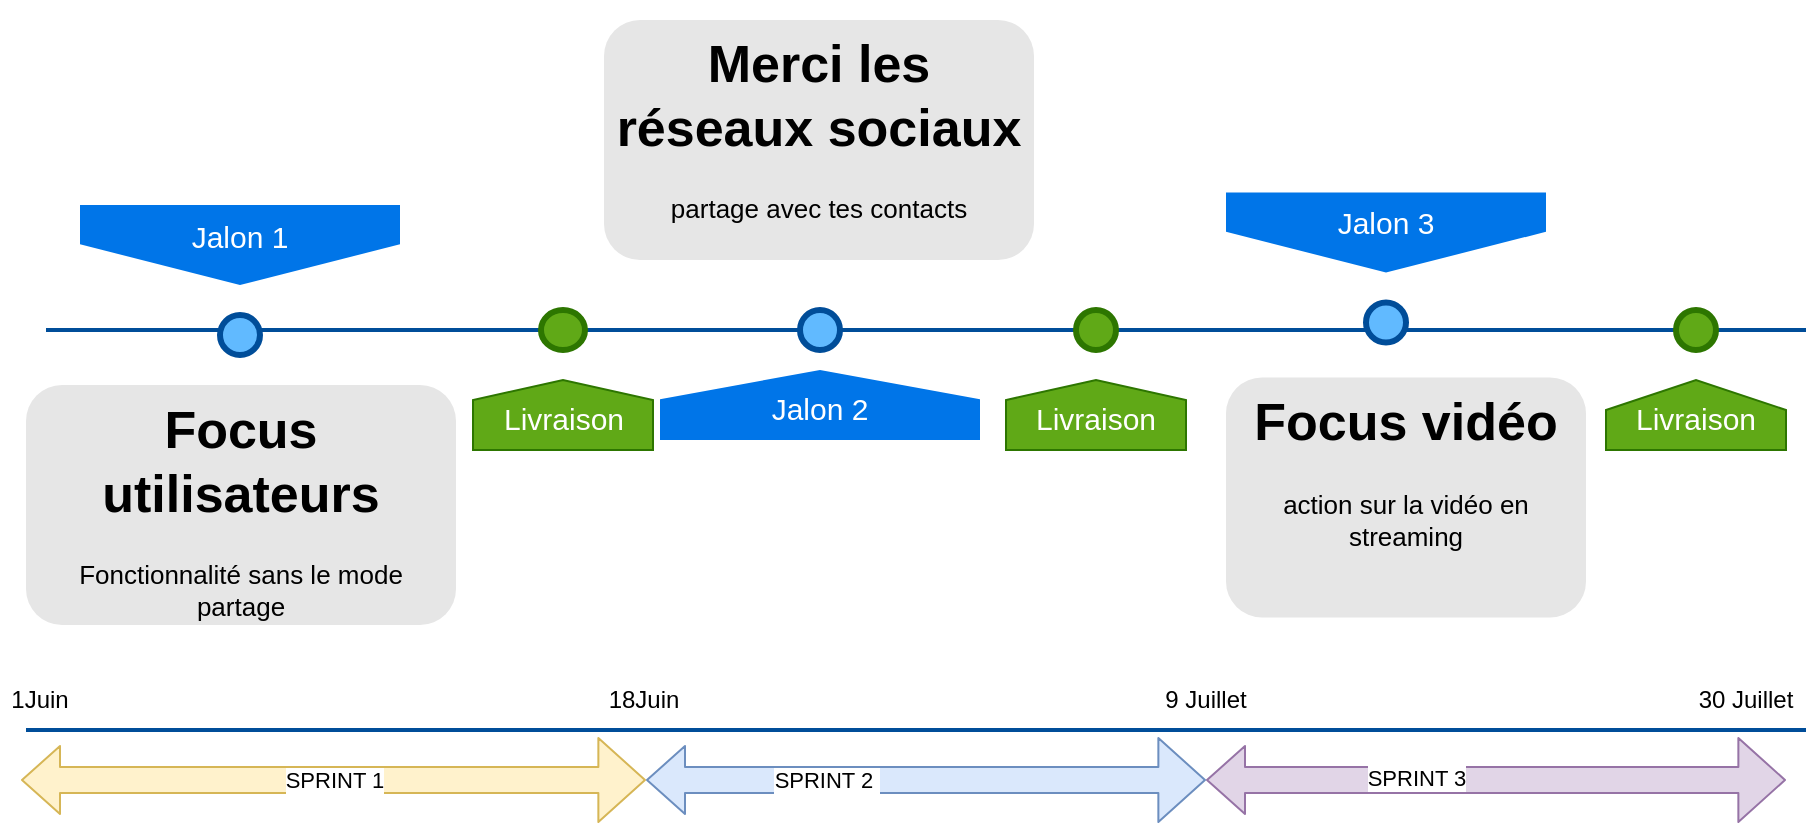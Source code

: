 <mxfile version="14.7.6" type="device"><diagram name="Page-1" id="82e54ff1-d628-8f03-85c4-9753963a91cd"><mxGraphModel dx="806" dy="490" grid="1" gridSize="10" guides="1" tooltips="1" connect="1" arrows="1" fold="1" page="1" pageScale="1" pageWidth="1100" pageHeight="850" background="none" math="0" shadow="0"><root><mxCell id="0"/><mxCell id="1" parent="0"/><mxCell id="4ec97bd9e5d20128-1" value="" style="line;strokeWidth=2;html=1;fillColor=none;fontSize=28;fontColor=#004D99;strokeColor=#004D99;" parent="1" vertex="1"><mxGeometry x="40" y="400" width="880" height="10" as="geometry"/></mxCell><mxCell id="4ec97bd9e5d20128-5" value="Jalon 1" style="shape=offPageConnector;whiteSpace=wrap;html=1;fillColor=#0075E8;fontSize=15;fontColor=#FFFFFF;size=0.509;verticalAlign=top;strokeColor=none;" parent="1" vertex="1"><mxGeometry x="57" y="342.5" width="160" height="40" as="geometry"/></mxCell><mxCell id="4ec97bd9e5d20128-6" value="&lt;span&gt;&lt;font style=&quot;vertical-align: inherit&quot;&gt;&lt;font style=&quot;vertical-align: inherit&quot;&gt;&lt;font style=&quot;vertical-align: inherit&quot;&gt;&lt;font style=&quot;vertical-align: inherit&quot;&gt;Jalon 3&lt;/font&gt;&lt;/font&gt;&lt;/font&gt;&lt;/font&gt;&lt;/span&gt;" style="shape=offPageConnector;whiteSpace=wrap;html=1;fillColor=#0075E8;fontSize=15;fontColor=#FFFFFF;size=0.509;verticalAlign=top;strokeColor=none;" parent="1" vertex="1"><mxGeometry x="630" y="336.25" width="160" height="40" as="geometry"/></mxCell><mxCell id="4ec97bd9e5d20128-7" value="&lt;font style=&quot;vertical-align: inherit&quot;&gt;&lt;font style=&quot;vertical-align: inherit&quot;&gt;Jalon 2&lt;/font&gt;&lt;/font&gt;" style="shape=offPageConnector;whiteSpace=wrap;html=1;fillColor=#0075E8;fontSize=15;fontColor=#FFFFFF;size=0.418;flipV=1;verticalAlign=bottom;strokeColor=none;spacingBottom=4;" parent="1" vertex="1"><mxGeometry x="347" y="425" width="160" height="35" as="geometry"/></mxCell><mxCell id="4ec97bd9e5d20128-8" value="&lt;font style=&quot;vertical-align: inherit&quot;&gt;&lt;font style=&quot;vertical-align: inherit&quot;&gt;Livraison&lt;/font&gt;&lt;/font&gt;" style="shape=offPageConnector;whiteSpace=wrap;html=1;fillColor=#60a917;fontSize=15;size=0.429;flipV=1;verticalAlign=bottom;strokeColor=#2D7600;spacingBottom=4;fontColor=#ffffff;" parent="1" vertex="1"><mxGeometry x="820" y="430" width="90" height="35" as="geometry"/></mxCell><mxCell id="4ec97bd9e5d20128-9" value="" style="ellipse;whiteSpace=wrap;html=1;fillColor=#61BAFF;fontSize=28;fontColor=#004D99;strokeWidth=3;strokeColor=#004D99;" parent="1" vertex="1"><mxGeometry x="127" y="397.5" width="20" height="20" as="geometry"/></mxCell><mxCell id="4ec97bd9e5d20128-10" value="" style="ellipse;whiteSpace=wrap;html=1;fillColor=#61BAFF;fontSize=28;fontColor=#004D99;strokeWidth=3;strokeColor=#004D99;" parent="1" vertex="1"><mxGeometry x="417" y="395" width="20" height="20" as="geometry"/></mxCell><mxCell id="4ec97bd9e5d20128-11" value="" style="ellipse;whiteSpace=wrap;html=1;fillColor=#61BAFF;fontSize=28;fontColor=#004D99;strokeWidth=3;strokeColor=#004D99;" parent="1" vertex="1"><mxGeometry x="700" y="391.25" width="20" height="20" as="geometry"/></mxCell><mxCell id="4ec97bd9e5d20128-13" value="" style="ellipse;whiteSpace=wrap;html=1;fillColor=#60a917;fontSize=28;fontColor=#ffffff;strokeWidth=3;strokeColor=#2D7600;" parent="1" vertex="1"><mxGeometry x="855" y="395" width="20" height="20" as="geometry"/></mxCell><mxCell id="4ec97bd9e5d20128-14" value="&lt;h1&gt;&lt;font style=&quot;vertical-align: inherit&quot;&gt;&lt;font style=&quot;vertical-align: inherit&quot;&gt;&lt;font style=&quot;vertical-align: inherit&quot;&gt;&lt;font style=&quot;vertical-align: inherit&quot;&gt;Focus utilisateurs&lt;/font&gt;&lt;/font&gt;&lt;/font&gt;&lt;/font&gt;&lt;/h1&gt;&lt;div&gt;&lt;font style=&quot;vertical-align: inherit&quot;&gt;&lt;font style=&quot;vertical-align: inherit&quot;&gt;&lt;font style=&quot;vertical-align: inherit&quot;&gt;&lt;font style=&quot;vertical-align: inherit&quot;&gt;&lt;font style=&quot;vertical-align: inherit&quot;&gt;&lt;font style=&quot;vertical-align: inherit&quot;&gt;Fonctionnalité sans le mode partage&lt;/font&gt;&lt;/font&gt;&lt;/font&gt;&lt;/font&gt;&lt;/font&gt;&lt;/font&gt;&lt;/div&gt;" style="text;html=1;spacing=5;spacingTop=-20;whiteSpace=wrap;overflow=hidden;strokeColor=none;strokeWidth=3;fillColor=#E6E6E6;fontSize=13;fontColor=#000000;align=center;rounded=1;" parent="1" vertex="1"><mxGeometry x="30" y="432.5" width="215" height="120" as="geometry"/></mxCell><mxCell id="4ec97bd9e5d20128-16" value="&lt;h1&gt;&lt;font style=&quot;vertical-align: inherit&quot;&gt;&lt;font style=&quot;vertical-align: inherit&quot;&gt;Merci les réseaux sociaux&lt;/font&gt;&lt;/font&gt;&lt;/h1&gt;&lt;div&gt;&lt;font style=&quot;vertical-align: inherit&quot;&gt;&lt;font style=&quot;vertical-align: inherit&quot;&gt;&lt;font style=&quot;vertical-align: inherit&quot;&gt;&lt;font style=&quot;vertical-align: inherit&quot;&gt;partage avec tes contacts&lt;/font&gt;&lt;/font&gt;&lt;/font&gt;&lt;/font&gt;&lt;/div&gt;" style="text;html=1;spacing=5;spacingTop=-20;whiteSpace=wrap;overflow=hidden;strokeColor=none;strokeWidth=3;fillColor=#E6E6E6;fontSize=13;fontColor=#000000;align=center;rounded=1;" parent="1" vertex="1"><mxGeometry x="319" y="250" width="215" height="120" as="geometry"/></mxCell><mxCell id="4ec97bd9e5d20128-17" value="&lt;h1&gt;&lt;font style=&quot;vertical-align: inherit&quot;&gt;&lt;font style=&quot;vertical-align: inherit&quot;&gt;Focus vidéo&lt;/font&gt;&lt;/font&gt;&lt;/h1&gt;&lt;div&gt;&lt;font style=&quot;vertical-align: inherit&quot;&gt;&lt;font style=&quot;vertical-align: inherit&quot;&gt;action sur la vidéo en streaming&lt;/font&gt;&lt;/font&gt;&lt;/div&gt;" style="text;html=1;spacing=5;spacingTop=-20;whiteSpace=wrap;overflow=hidden;strokeColor=none;strokeWidth=3;fillColor=#E6E6E6;fontSize=13;fontColor=#000000;align=center;rounded=1;" parent="1" vertex="1"><mxGeometry x="630" y="428.75" width="180" height="120" as="geometry"/></mxCell><mxCell id="nPiiTnZF1aDidIreZu9c-1" value="&lt;font style=&quot;vertical-align: inherit&quot;&gt;&lt;font style=&quot;vertical-align: inherit&quot;&gt;Livraison&lt;/font&gt;&lt;/font&gt;" style="shape=offPageConnector;whiteSpace=wrap;html=1;fillColor=#60a917;fontSize=15;size=0.286;flipV=1;verticalAlign=bottom;strokeColor=#2D7600;spacingBottom=4;fontColor=#ffffff;" parent="1" vertex="1"><mxGeometry x="520" y="430" width="90" height="35" as="geometry"/></mxCell><mxCell id="nPiiTnZF1aDidIreZu9c-2" value="" style="ellipse;whiteSpace=wrap;html=1;fillColor=#60a917;fontSize=28;fontColor=#ffffff;strokeWidth=3;strokeColor=#2D7600;" parent="1" vertex="1"><mxGeometry x="555" y="395" width="20" height="20" as="geometry"/></mxCell><mxCell id="nPiiTnZF1aDidIreZu9c-4" value="" style="ellipse;whiteSpace=wrap;html=1;fillColor=#60a917;fontSize=28;fontColor=#ffffff;strokeWidth=3;strokeColor=#2D7600;" parent="1" vertex="1"><mxGeometry x="287.5" y="395" width="22" height="20" as="geometry"/></mxCell><mxCell id="-Dmkw2MQveegLeQH3QaZ-2" value="&lt;font style=&quot;vertical-align: inherit&quot;&gt;&lt;font style=&quot;vertical-align: inherit&quot;&gt;Livraison&lt;/font&gt;&lt;/font&gt;" style="shape=offPageConnector;whiteSpace=wrap;html=1;fillColor=#60a917;fontSize=15;size=0.286;flipV=1;verticalAlign=bottom;strokeColor=#2D7600;spacingBottom=4;fontColor=#ffffff;" vertex="1" parent="1"><mxGeometry x="253.5" y="430" width="90" height="35" as="geometry"/></mxCell><mxCell id="-Dmkw2MQveegLeQH3QaZ-3" value="" style="line;strokeWidth=2;html=1;fillColor=none;fontSize=28;fontColor=#004D99;strokeColor=#004D99;" vertex="1" parent="1"><mxGeometry x="30" y="600" width="890" height="10" as="geometry"/></mxCell><mxCell id="-Dmkw2MQveegLeQH3QaZ-4" value="SPRINT 1" style="shape=flexArrow;endArrow=classic;startArrow=classic;html=1;endWidth=28;endSize=7.44;width=13;fillColor=#fff2cc;strokeColor=#d6b656;" edge="1" parent="1"><mxGeometry width="100" height="100" relative="1" as="geometry"><mxPoint x="27.5" y="630" as="sourcePoint"/><mxPoint x="340" y="630" as="targetPoint"/></mxGeometry></mxCell><mxCell id="-Dmkw2MQveegLeQH3QaZ-5" value="" style="shape=flexArrow;endArrow=classic;startArrow=classic;html=1;endWidth=28;endSize=7.44;width=13;fillColor=#dae8fc;strokeColor=#6c8ebf;" edge="1" parent="1"><mxGeometry width="100" height="100" relative="1" as="geometry"><mxPoint x="340" y="630" as="sourcePoint"/><mxPoint x="620" y="630" as="targetPoint"/></mxGeometry></mxCell><mxCell id="-Dmkw2MQveegLeQH3QaZ-7" value="SPRINT 2&amp;nbsp;" style="edgeLabel;html=1;align=center;verticalAlign=middle;resizable=0;points=[];" vertex="1" connectable="0" parent="-Dmkw2MQveegLeQH3QaZ-5"><mxGeometry x="-0.357" relative="1" as="geometry"><mxPoint as="offset"/></mxGeometry></mxCell><mxCell id="-Dmkw2MQveegLeQH3QaZ-6" value="" style="shape=flexArrow;endArrow=classic;startArrow=classic;html=1;endWidth=28;endSize=7.44;width=13;fillColor=#e1d5e7;strokeColor=#9673a6;" edge="1" parent="1"><mxGeometry width="100" height="100" relative="1" as="geometry"><mxPoint x="620" y="630" as="sourcePoint"/><mxPoint x="910" y="630" as="targetPoint"/></mxGeometry></mxCell><mxCell id="-Dmkw2MQveegLeQH3QaZ-8" value="SPRINT 3" style="edgeLabel;html=1;align=center;verticalAlign=middle;resizable=0;points=[];" vertex="1" connectable="0" parent="-Dmkw2MQveegLeQH3QaZ-6"><mxGeometry x="-0.276" y="1" relative="1" as="geometry"><mxPoint as="offset"/></mxGeometry></mxCell><mxCell id="-Dmkw2MQveegLeQH3QaZ-9" value="1Juin" style="text;html=1;strokeColor=none;fillColor=none;align=center;verticalAlign=middle;whiteSpace=wrap;rounded=0;" vertex="1" parent="1"><mxGeometry x="17" y="580" width="40" height="20" as="geometry"/></mxCell><mxCell id="-Dmkw2MQveegLeQH3QaZ-10" value="18Juin" style="text;html=1;strokeColor=none;fillColor=none;align=center;verticalAlign=middle;whiteSpace=wrap;rounded=0;" vertex="1" parent="1"><mxGeometry x="319" y="580" width="40" height="20" as="geometry"/></mxCell><mxCell id="-Dmkw2MQveegLeQH3QaZ-11" value="9 Juillet" style="text;html=1;strokeColor=none;fillColor=none;align=center;verticalAlign=middle;whiteSpace=wrap;rounded=0;" vertex="1" parent="1"><mxGeometry x="590" y="580" width="60" height="20" as="geometry"/></mxCell><mxCell id="-Dmkw2MQveegLeQH3QaZ-12" value="30 Juillet" style="text;html=1;strokeColor=none;fillColor=none;align=center;verticalAlign=middle;whiteSpace=wrap;rounded=0;" vertex="1" parent="1"><mxGeometry x="860" y="580" width="60" height="20" as="geometry"/></mxCell></root></mxGraphModel></diagram></mxfile>